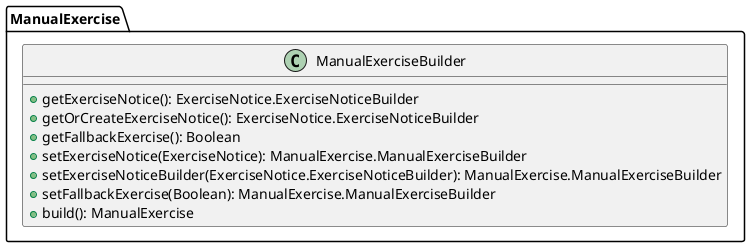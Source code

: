 @startuml

    class ManualExercise.ManualExerciseBuilder [[ManualExercise.ManualExerciseBuilder.html]] {
        +getExerciseNotice(): ExerciseNotice.ExerciseNoticeBuilder
        +getOrCreateExerciseNotice(): ExerciseNotice.ExerciseNoticeBuilder
        +getFallbackExercise(): Boolean
        +setExerciseNotice(ExerciseNotice): ManualExercise.ManualExerciseBuilder
        +setExerciseNoticeBuilder(ExerciseNotice.ExerciseNoticeBuilder): ManualExercise.ManualExerciseBuilder
        +setFallbackExercise(Boolean): ManualExercise.ManualExerciseBuilder
        +build(): ManualExercise
    }

@enduml
